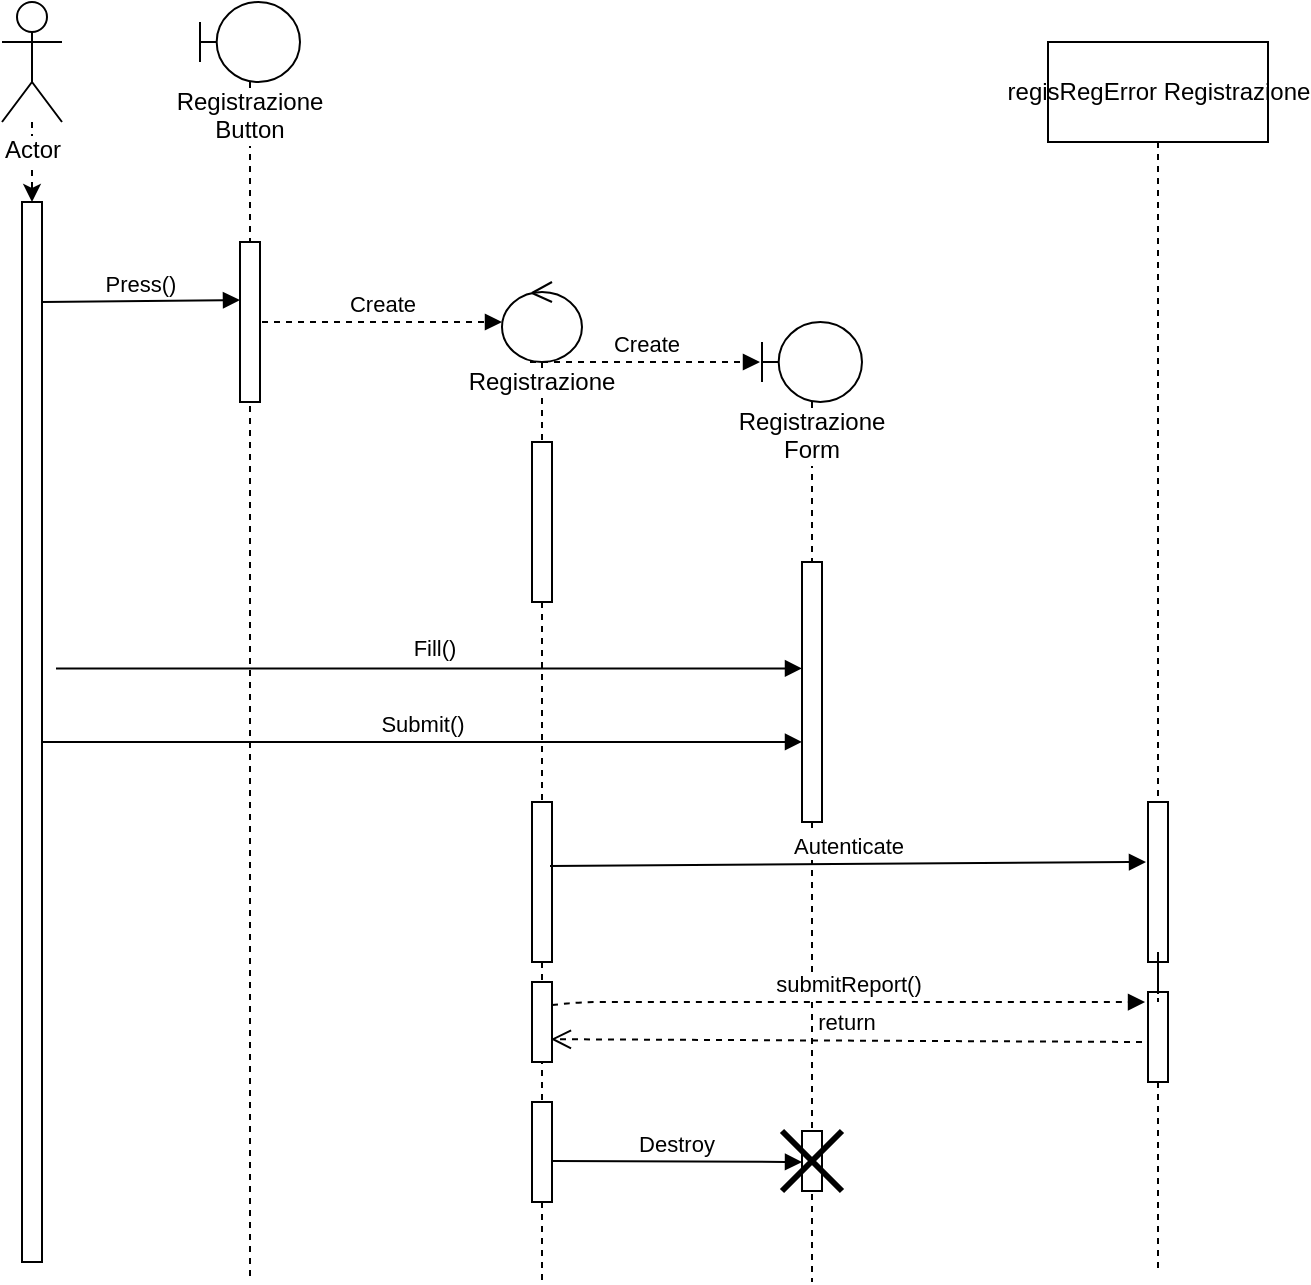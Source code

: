 <mxfile version="12.1.1" type="device" pages="1"><diagram id="o9PhKf0zJQkcECVYMPSk" name="Page-1"><mxGraphModel dx="1094" dy="453" grid="1" gridSize="10" guides="1" tooltips="1" connect="1" arrows="1" fold="1" page="1" pageScale="1" pageWidth="827" pageHeight="1169" math="0" shadow="0"><root><mxCell id="0"/><mxCell id="1" parent="0"/><mxCell id="h-FPm5FSculwxlVUr0Z4-107" style="edgeStyle=orthogonalEdgeStyle;rounded=0;orthogonalLoop=1;jettySize=auto;html=1;dashed=1;" edge="1" parent="1" source="h-FPm5FSculwxlVUr0Z4-108" target="h-FPm5FSculwxlVUr0Z4-109"><mxGeometry relative="1" as="geometry"/></mxCell><mxCell id="h-FPm5FSculwxlVUr0Z4-108" value="Actor" style="shape=umlActor;verticalLabelPosition=bottom;labelBackgroundColor=#ffffff;verticalAlign=top;html=1;outlineConnect=0;" vertex="1" parent="1"><mxGeometry x="50" y="110" width="30" height="60" as="geometry"/></mxCell><mxCell id="h-FPm5FSculwxlVUr0Z4-109" value="" style="html=1;points=[];perimeter=orthogonalPerimeter;" vertex="1" parent="1"><mxGeometry x="60" y="210" width="10" height="530" as="geometry"/></mxCell><mxCell id="h-FPm5FSculwxlVUr0Z4-110" value="Registrazione&lt;br&gt;Button" style="shape=umlLifeline;participant=umlBoundary;perimeter=lifelinePerimeter;whiteSpace=wrap;html=1;container=1;collapsible=0;recursiveResize=0;verticalAlign=top;spacingTop=36;labelBackgroundColor=#ffffff;outlineConnect=0;size=40;" vertex="1" parent="1"><mxGeometry x="149" y="110" width="50" height="640" as="geometry"/></mxCell><mxCell id="h-FPm5FSculwxlVUr0Z4-111" value="" style="html=1;points=[];perimeter=orthogonalPerimeter;" vertex="1" parent="h-FPm5FSculwxlVUr0Z4-110"><mxGeometry x="20" y="120" width="10" height="80" as="geometry"/></mxCell><mxCell id="h-FPm5FSculwxlVUr0Z4-112" value="Create" style="html=1;verticalAlign=bottom;endArrow=block;dashed=1;" edge="1" parent="h-FPm5FSculwxlVUr0Z4-110"><mxGeometry width="80" relative="1" as="geometry"><mxPoint x="31" y="160" as="sourcePoint"/><mxPoint x="151" y="160" as="targetPoint"/></mxGeometry></mxCell><mxCell id="h-FPm5FSculwxlVUr0Z4-113" value="Press()" style="html=1;verticalAlign=bottom;endArrow=block;entryX=0;entryY=0.363;entryDx=0;entryDy=0;entryPerimeter=0;" edge="1" parent="1" target="h-FPm5FSculwxlVUr0Z4-111"><mxGeometry width="80" relative="1" as="geometry"><mxPoint x="70" y="260" as="sourcePoint"/><mxPoint x="166" y="256" as="targetPoint"/></mxGeometry></mxCell><mxCell id="h-FPm5FSculwxlVUr0Z4-114" value="Registrazione" style="shape=umlLifeline;participant=umlControl;perimeter=lifelinePerimeter;whiteSpace=wrap;html=1;container=1;collapsible=0;recursiveResize=0;verticalAlign=top;spacingTop=36;labelBackgroundColor=#ffffff;outlineConnect=0;" vertex="1" parent="1"><mxGeometry x="300" y="250" width="40" height="500" as="geometry"/></mxCell><mxCell id="h-FPm5FSculwxlVUr0Z4-115" value="" style="html=1;points=[];perimeter=orthogonalPerimeter;" vertex="1" parent="h-FPm5FSculwxlVUr0Z4-114"><mxGeometry x="15" y="80" width="10" height="80" as="geometry"/></mxCell><mxCell id="h-FPm5FSculwxlVUr0Z4-116" value="" style="html=1;points=[];perimeter=orthogonalPerimeter;" vertex="1" parent="h-FPm5FSculwxlVUr0Z4-114"><mxGeometry x="15" y="260" width="10" height="80" as="geometry"/></mxCell><mxCell id="h-FPm5FSculwxlVUr0Z4-117" value="" style="html=1;points=[];perimeter=orthogonalPerimeter;" vertex="1" parent="h-FPm5FSculwxlVUr0Z4-114"><mxGeometry x="15" y="350" width="10" height="40" as="geometry"/></mxCell><mxCell id="h-FPm5FSculwxlVUr0Z4-118" value="" style="html=1;points=[];perimeter=orthogonalPerimeter;" vertex="1" parent="h-FPm5FSculwxlVUr0Z4-114"><mxGeometry x="15" y="410" width="10" height="50" as="geometry"/></mxCell><mxCell id="h-FPm5FSculwxlVUr0Z4-119" value="Registrazione&lt;br&gt;Form" style="shape=umlLifeline;participant=umlBoundary;perimeter=lifelinePerimeter;whiteSpace=wrap;html=1;container=1;collapsible=0;recursiveResize=0;verticalAlign=top;spacingTop=36;labelBackgroundColor=#ffffff;outlineConnect=0;" vertex="1" parent="1"><mxGeometry x="430" y="270" width="50" height="480" as="geometry"/></mxCell><mxCell id="h-FPm5FSculwxlVUr0Z4-120" value="" style="html=1;points=[];perimeter=orthogonalPerimeter;" vertex="1" parent="h-FPm5FSculwxlVUr0Z4-119"><mxGeometry x="20" y="120" width="10" height="130" as="geometry"/></mxCell><mxCell id="h-FPm5FSculwxlVUr0Z4-121" value="" style="html=1;points=[];perimeter=orthogonalPerimeter;" vertex="1" parent="h-FPm5FSculwxlVUr0Z4-119"><mxGeometry x="20" y="404.5" width="10" height="30" as="geometry"/></mxCell><mxCell id="h-FPm5FSculwxlVUr0Z4-122" value="Create" style="html=1;verticalAlign=bottom;endArrow=block;dashed=1;" edge="1" parent="1"><mxGeometry width="80" relative="1" as="geometry"><mxPoint x="314" y="290" as="sourcePoint"/><mxPoint x="429" y="290" as="targetPoint"/></mxGeometry></mxCell><mxCell id="h-FPm5FSculwxlVUr0Z4-123" value="Submit()" style="html=1;verticalAlign=bottom;endArrow=block;entryX=0;entryY=0.692;entryDx=0;entryDy=0;entryPerimeter=0;" edge="1" parent="1" source="h-FPm5FSculwxlVUr0Z4-109" target="h-FPm5FSculwxlVUr0Z4-120"><mxGeometry width="80" relative="1" as="geometry"><mxPoint x="70" y="350" as="sourcePoint"/><mxPoint x="150" y="350" as="targetPoint"/></mxGeometry></mxCell><mxCell id="h-FPm5FSculwxlVUr0Z4-124" value="Fill()" style="html=1;verticalAlign=bottom;endArrow=block;exitX=1.7;exitY=0.44;exitDx=0;exitDy=0;exitPerimeter=0;" edge="1" parent="1" source="h-FPm5FSculwxlVUr0Z4-109" target="h-FPm5FSculwxlVUr0Z4-120"><mxGeometry x="0.01" y="1" width="80" relative="1" as="geometry"><mxPoint x="70" y="370" as="sourcePoint"/><mxPoint x="426" y="372" as="targetPoint"/><mxPoint as="offset"/></mxGeometry></mxCell><mxCell id="h-FPm5FSculwxlVUr0Z4-125" style="edgeStyle=orthogonalEdgeStyle;rounded=0;orthogonalLoop=1;jettySize=auto;html=1;dashed=1;endArrow=none;endFill=0;" edge="1" parent="1" source="h-FPm5FSculwxlVUr0Z4-129"><mxGeometry relative="1" as="geometry"><mxPoint x="628" y="744" as="targetPoint"/></mxGeometry></mxCell><mxCell id="h-FPm5FSculwxlVUr0Z4-126" value="regisRegError Registrazione" style="html=1;" vertex="1" parent="1"><mxGeometry x="573" y="130" width="110" height="50" as="geometry"/></mxCell><mxCell id="h-FPm5FSculwxlVUr0Z4-127" value="" style="html=1;points=[];perimeter=orthogonalPerimeter;" vertex="1" parent="1"><mxGeometry x="623" y="510.0" width="10" height="80" as="geometry"/></mxCell><mxCell id="h-FPm5FSculwxlVUr0Z4-128" style="edgeStyle=orthogonalEdgeStyle;rounded=0;orthogonalLoop=1;jettySize=auto;html=1;dashed=1;endArrow=none;endFill=0;" edge="1" parent="1" source="h-FPm5FSculwxlVUr0Z4-126" target="h-FPm5FSculwxlVUr0Z4-127"><mxGeometry relative="1" as="geometry"><mxPoint x="628" y="744" as="targetPoint"/><mxPoint x="628" y="180" as="sourcePoint"/></mxGeometry></mxCell><mxCell id="h-FPm5FSculwxlVUr0Z4-129" value="" style="html=1;points=[];perimeter=orthogonalPerimeter;" vertex="1" parent="1"><mxGeometry x="623" y="605" width="10" height="45" as="geometry"/></mxCell><mxCell id="h-FPm5FSculwxlVUr0Z4-130" style="edgeStyle=orthogonalEdgeStyle;rounded=0;orthogonalLoop=1;jettySize=auto;html=1;dashed=1;endArrow=none;endFill=0;" edge="1" parent="1" source="h-FPm5FSculwxlVUr0Z4-127" target="h-FPm5FSculwxlVUr0Z4-129"><mxGeometry relative="1" as="geometry"><mxPoint x="628" y="744" as="targetPoint"/><mxPoint x="628" y="590" as="sourcePoint"/></mxGeometry></mxCell><mxCell id="h-FPm5FSculwxlVUr0Z4-131" value="Autenticate" style="html=1;verticalAlign=bottom;endArrow=block;entryX=-0.1;entryY=0.375;entryDx=0;entryDy=0;entryPerimeter=0;exitX=0.9;exitY=0.4;exitDx=0;exitDy=0;exitPerimeter=0;" edge="1" parent="1" source="h-FPm5FSculwxlVUr0Z4-116" target="h-FPm5FSculwxlVUr0Z4-127"><mxGeometry width="80" relative="1" as="geometry"><mxPoint x="329" y="530" as="sourcePoint"/><mxPoint x="626" y="531.04" as="targetPoint"/></mxGeometry></mxCell><mxCell id="h-FPm5FSculwxlVUr0Z4-132" value="submitReport()" style="html=1;verticalAlign=bottom;endArrow=block;dashed=1;entryX=-0.048;entryY=0.123;entryDx=0;entryDy=0;entryPerimeter=0;exitX=1.1;exitY=0.3;exitDx=0;exitDy=0;exitPerimeter=0;" edge="1" parent="1"><mxGeometry width="80" relative="1" as="geometry"><mxPoint x="325" y="611.5" as="sourcePoint"/><mxPoint x="621.52" y="610.035" as="targetPoint"/><Array as="points"><mxPoint x="340" y="610"/></Array></mxGeometry></mxCell><mxCell id="h-FPm5FSculwxlVUr0Z4-133" value="return" style="html=1;verticalAlign=bottom;endArrow=open;dashed=1;endSize=8;entryX=0.943;entryY=0.715;entryDx=0;entryDy=0;entryPerimeter=0;" edge="1" parent="1" target="h-FPm5FSculwxlVUr0Z4-117"><mxGeometry relative="1" as="geometry"><mxPoint x="620" y="630" as="sourcePoint"/><mxPoint x="330" y="630" as="targetPoint"/></mxGeometry></mxCell><mxCell id="h-FPm5FSculwxlVUr0Z4-134" value="" style="shape=umlDestroy;whiteSpace=wrap;html=1;strokeWidth=3;" vertex="1" parent="1"><mxGeometry x="440" y="674.5" width="30" height="30" as="geometry"/></mxCell><mxCell id="h-FPm5FSculwxlVUr0Z4-135" value="Destroy" style="html=1;verticalAlign=bottom;endArrow=block;exitX=0.99;exitY=0.591;exitDx=0;exitDy=0;exitPerimeter=0;" edge="1" parent="1" source="h-FPm5FSculwxlVUr0Z4-118"><mxGeometry width="80" relative="1" as="geometry"><mxPoint x="270" y="770" as="sourcePoint"/><mxPoint x="450" y="690" as="targetPoint"/></mxGeometry></mxCell></root></mxGraphModel></diagram></mxfile>